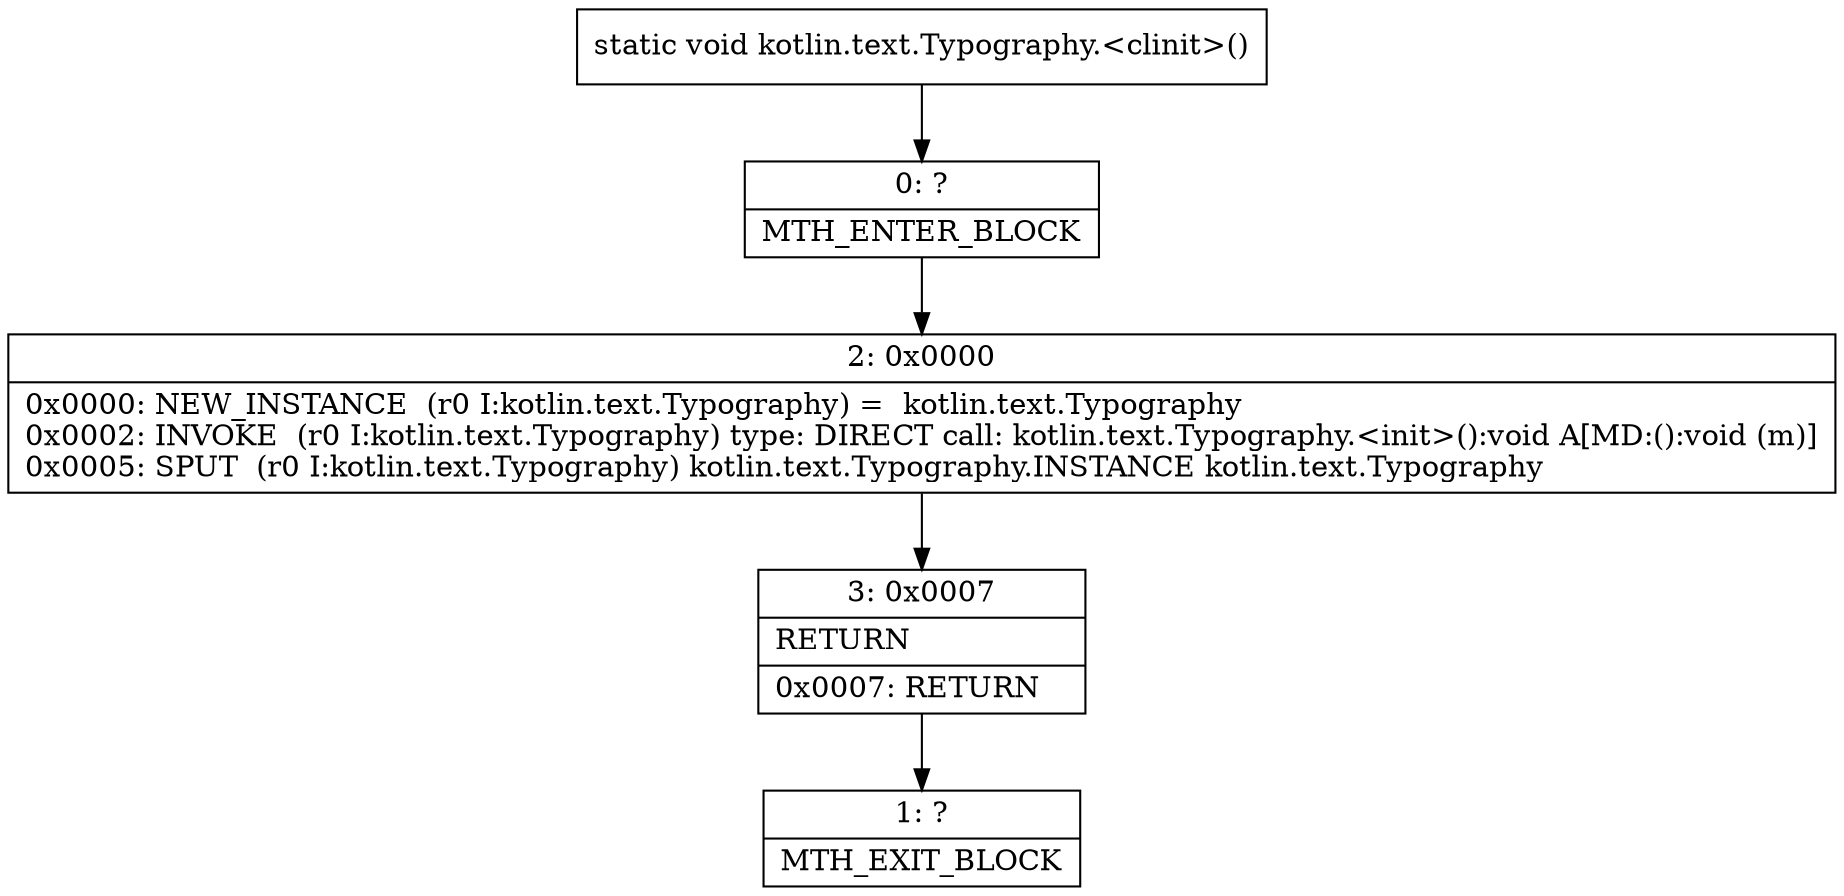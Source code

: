 digraph "CFG forkotlin.text.Typography.\<clinit\>()V" {
Node_0 [shape=record,label="{0\:\ ?|MTH_ENTER_BLOCK\l}"];
Node_2 [shape=record,label="{2\:\ 0x0000|0x0000: NEW_INSTANCE  (r0 I:kotlin.text.Typography) =  kotlin.text.Typography \l0x0002: INVOKE  (r0 I:kotlin.text.Typography) type: DIRECT call: kotlin.text.Typography.\<init\>():void A[MD:():void (m)]\l0x0005: SPUT  (r0 I:kotlin.text.Typography) kotlin.text.Typography.INSTANCE kotlin.text.Typography \l}"];
Node_3 [shape=record,label="{3\:\ 0x0007|RETURN\l|0x0007: RETURN   \l}"];
Node_1 [shape=record,label="{1\:\ ?|MTH_EXIT_BLOCK\l}"];
MethodNode[shape=record,label="{static void kotlin.text.Typography.\<clinit\>() }"];
MethodNode -> Node_0;Node_0 -> Node_2;
Node_2 -> Node_3;
Node_3 -> Node_1;
}


